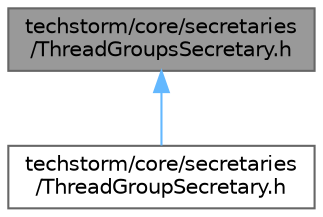 digraph "techstorm/core/secretaries/ThreadGroupsSecretary.h"
{
 // LATEX_PDF_SIZE
  bgcolor="transparent";
  edge [fontname=Helvetica,fontsize=10,labelfontname=Helvetica,labelfontsize=10];
  node [fontname=Helvetica,fontsize=10,shape=box,height=0.2,width=0.4];
  Node1 [id="Node000001",label="techstorm/core/secretaries\l/ThreadGroupsSecretary.h",height=0.2,width=0.4,color="gray40", fillcolor="grey60", style="filled", fontcolor="black",tooltip=" "];
  Node1 -> Node2 [id="edge1_Node000001_Node000002",dir="back",color="steelblue1",style="solid",tooltip=" "];
  Node2 [id="Node000002",label="techstorm/core/secretaries\l/ThreadGroupSecretary.h",height=0.2,width=0.4,color="grey40", fillcolor="white", style="filled",URL="$core_2secretaries_2_thread_group_secretary_8h.html",tooltip=" "];
}
